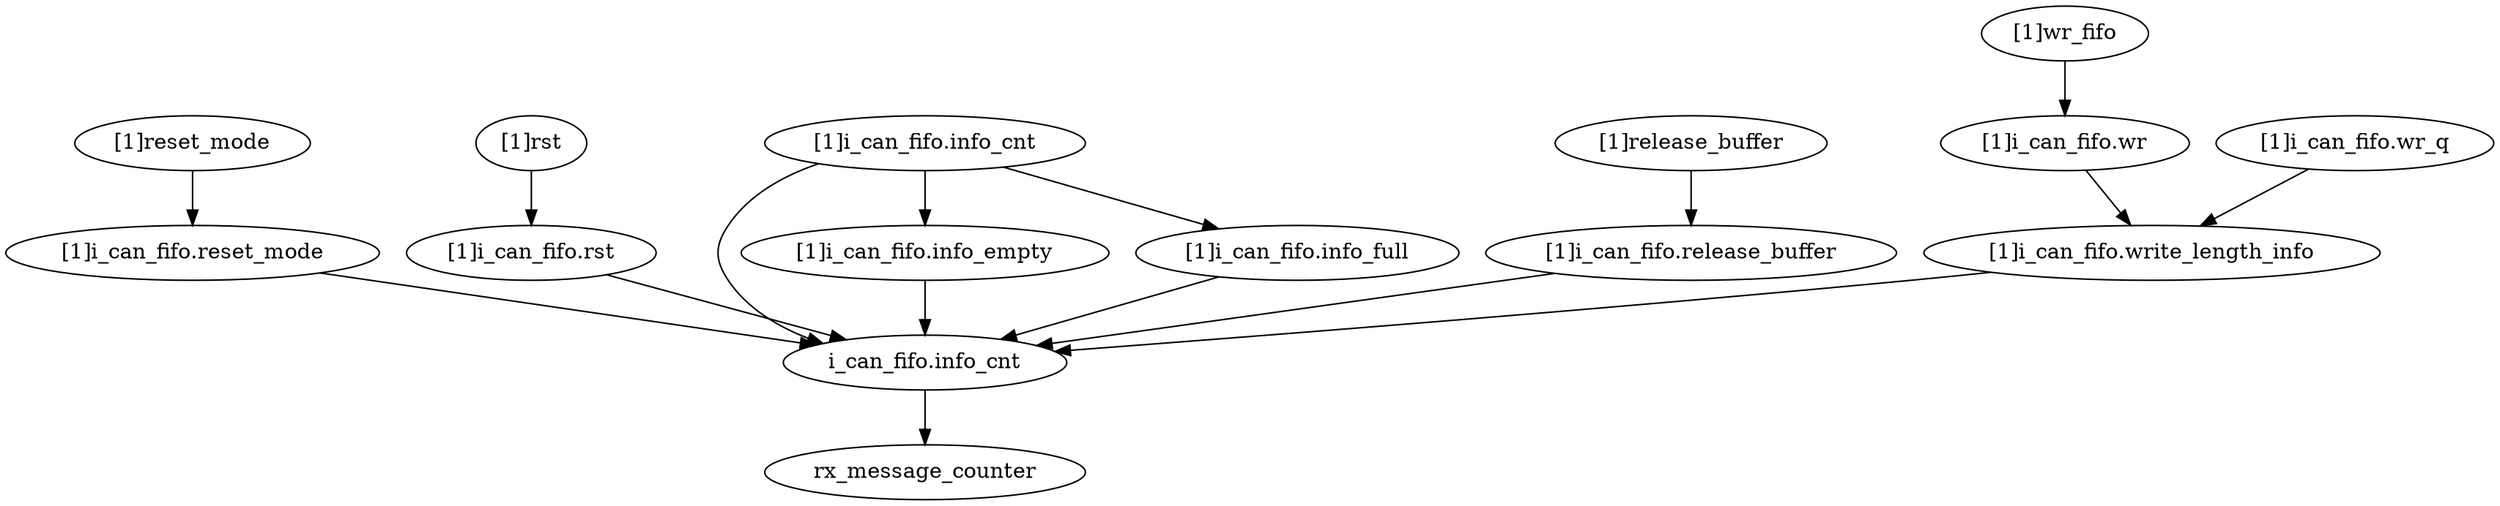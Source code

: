 strict digraph "" {
	"[1]i_can_fifo.write_length_info"	 [complexity=4,
		importance=0.0214932060697,
		rank=0.00537330151743];
	"i_can_fifo.info_cnt"	 [complexity=0,
		importance=0.00628570879807,
		rank=0.0];
	"[1]i_can_fifo.write_length_info" -> "i_can_fifo.info_cnt";
	"[1]reset_mode"	 [complexity=1,
		importance=0.0220269916683,
		rank=0.0220269916683];
	"[1]i_can_fifo.reset_mode"	 [complexity=1,
		importance=0.0204485280719,
		rank=0.0204485280719];
	"[1]reset_mode" -> "[1]i_can_fifo.reset_mode";
	"[1]i_can_fifo.wr"	 [complexity=7,
		importance=0.0245979743337,
		rank=0.00351399633339];
	"[1]i_can_fifo.wr" -> "[1]i_can_fifo.write_length_info";
	"[1]rst"	 [complexity=1,
		importance=0.0283027746864,
		rank=0.0283027746864];
	"[1]i_can_fifo.rst"	 [complexity=1,
		importance=0.02672431109,
		rank=0.02672431109];
	"[1]rst" -> "[1]i_can_fifo.rst";
	"[1]wr_fifo"	 [complexity=7,
		importance=0.0337531166555,
		rank=0.00482187380792];
	"[1]wr_fifo" -> "[1]i_can_fifo.wr";
	"[1]i_can_fifo.info_empty"	 [complexity=2,
		importance=0.0145778504901,
		rank=0.00728892524504];
	"[1]i_can_fifo.info_empty" -> "i_can_fifo.info_cnt";
	"[1]i_can_fifo.info_full"	 [complexity=2,
		importance=0.008292141692,
		rank=0.004146070846];
	"[1]i_can_fifo.info_full" -> "i_can_fifo.info_cnt";
	rx_message_counter	 [complexity=0,
		importance=0.00200643289393,
		rank=0.0];
	"i_can_fifo.info_cnt" -> rx_message_counter;
	"[1]i_can_fifo.info_cnt"	 [complexity=4,
		importance=0.0125714175961,
		rank=0.00314285439904];
	"[1]i_can_fifo.info_cnt" -> "[1]i_can_fifo.info_empty";
	"[1]i_can_fifo.info_cnt" -> "[1]i_can_fifo.info_full";
	"[1]i_can_fifo.info_cnt" -> "i_can_fifo.info_cnt";
	"[1]i_can_fifo.release_buffer"	 [complexity=4,
		importance=0.0275105217519,
		rank=0.00687763043798];
	"[1]i_can_fifo.release_buffer" -> "i_can_fifo.info_cnt";
	"[1]i_can_fifo.wr_q"	 [complexity=7,
		importance=0.023369626858,
		rank=0.00333851812257];
	"[1]i_can_fifo.wr_q" -> "[1]i_can_fifo.write_length_info";
	"[1]release_buffer"	 [complexity=4,
		importance=0.0290889853483,
		rank=0.00727224633707];
	"[1]release_buffer" -> "[1]i_can_fifo.release_buffer";
	"[1]i_can_fifo.reset_mode" -> "i_can_fifo.info_cnt";
	"[1]i_can_fifo.rst" -> "i_can_fifo.info_cnt";
}
